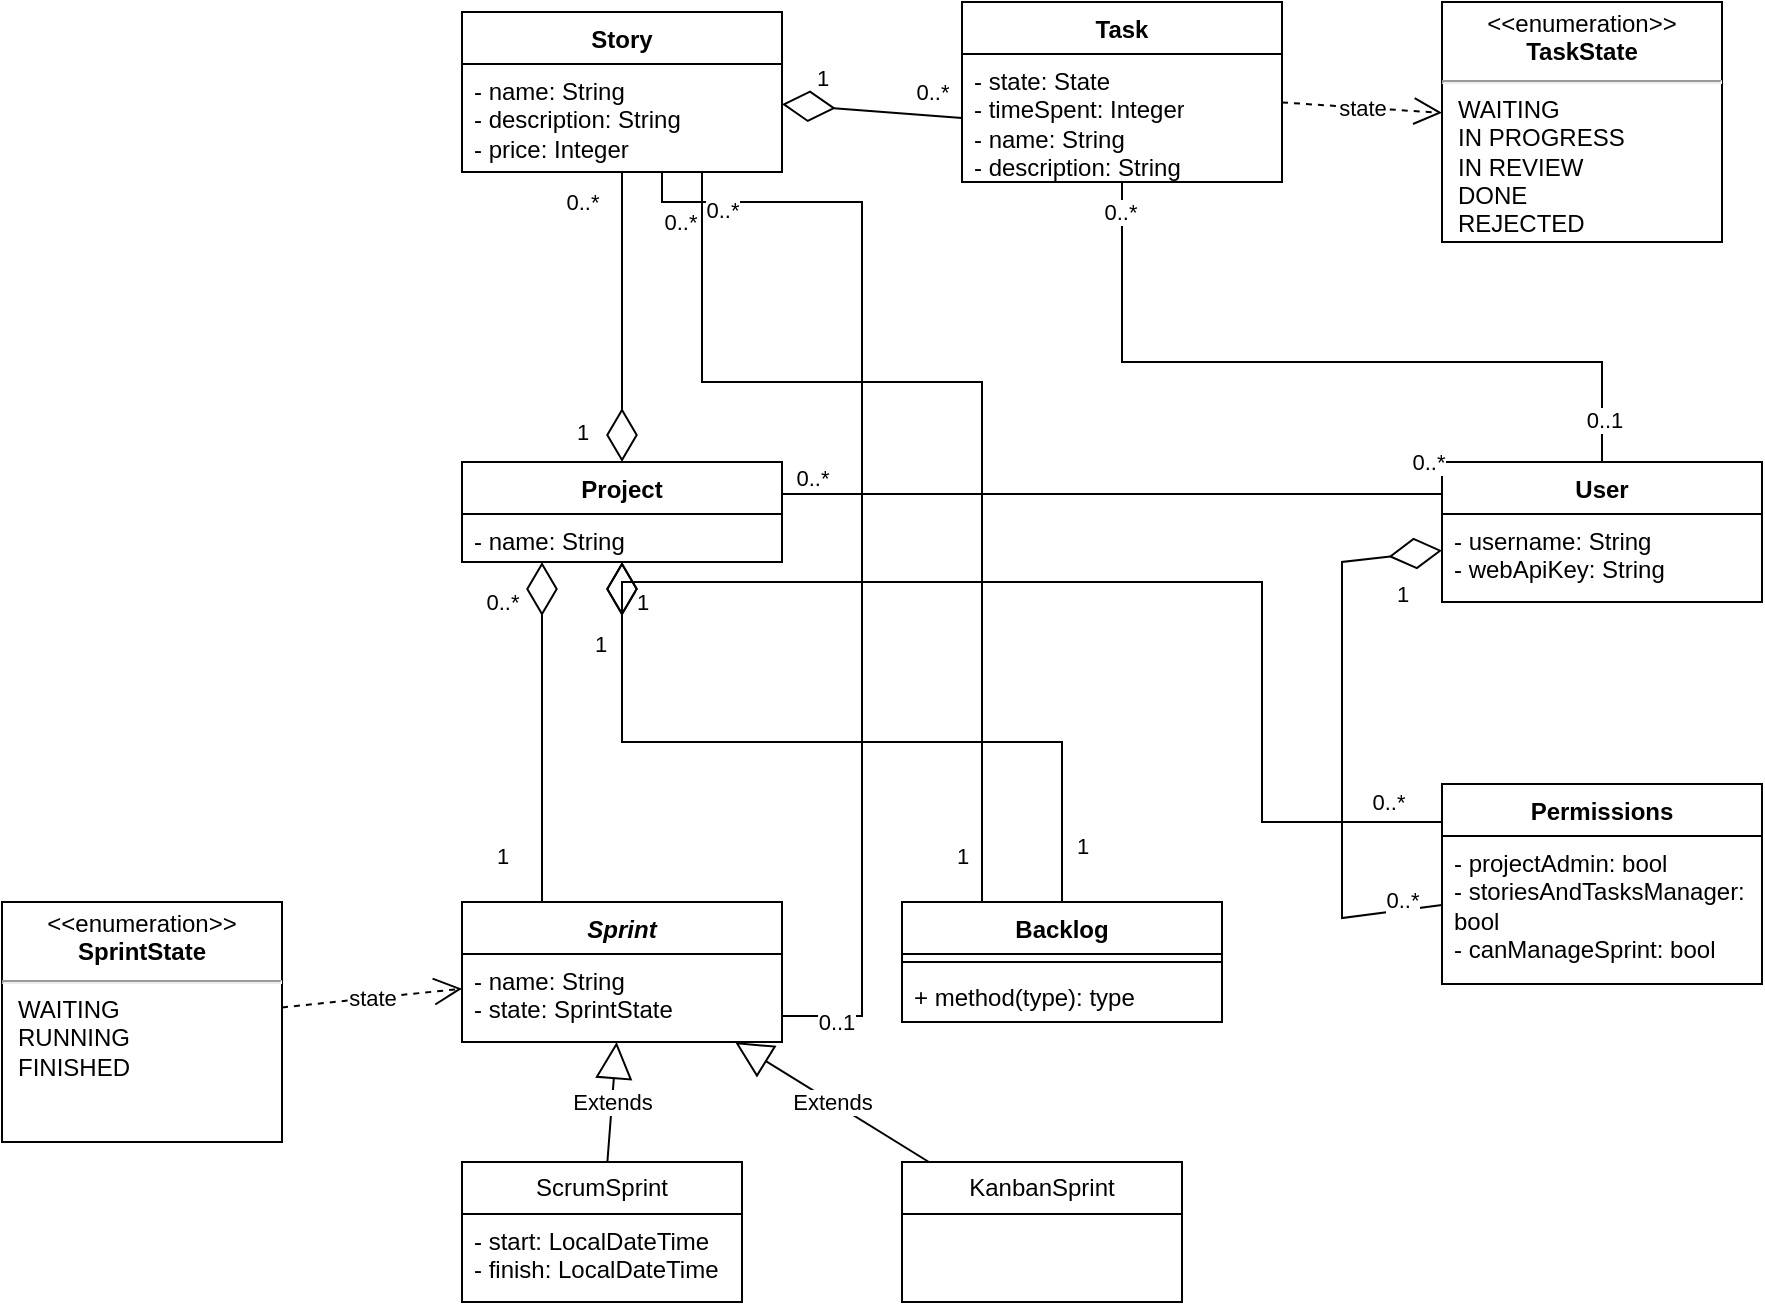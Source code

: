 <mxfile version="22.1.0" type="device">
  <diagram id="C5RBs43oDa-KdzZeNtuy" name="Page-1">
    <mxGraphModel dx="1994" dy="580" grid="1" gridSize="10" guides="1" tooltips="1" connect="1" arrows="1" fold="1" page="1" pageScale="1" pageWidth="827" pageHeight="1169" background="none" math="0" shadow="0">
      <root>
        <mxCell id="WIyWlLk6GJQsqaUBKTNV-0" />
        <mxCell id="WIyWlLk6GJQsqaUBKTNV-1" parent="WIyWlLk6GJQsqaUBKTNV-0" />
        <mxCell id="PWh56KOx5kr9GDurTwJb-14" style="edgeStyle=orthogonalEdgeStyle;rounded=0;orthogonalLoop=1;jettySize=auto;html=1;endArrow=diamondThin;endFill=0;endSize=24;" parent="WIyWlLk6GJQsqaUBKTNV-1" source="xTrlHvVz5tuh_iKy9N_Q-1" target="xTrlHvVz5tuh_iKy9N_Q-15" edge="1">
          <mxGeometry relative="1" as="geometry">
            <Array as="points">
              <mxPoint x="120" y="180" />
              <mxPoint x="120" y="180" />
            </Array>
          </mxGeometry>
        </mxCell>
        <mxCell id="PWh56KOx5kr9GDurTwJb-15" value="1" style="edgeLabel;html=1;align=center;verticalAlign=middle;resizable=0;points=[];" parent="PWh56KOx5kr9GDurTwJb-14" vertex="1" connectable="0">
          <mxGeometry x="0.849" y="-2" relative="1" as="geometry">
            <mxPoint x="-18" y="-4" as="offset" />
          </mxGeometry>
        </mxCell>
        <mxCell id="PWh56KOx5kr9GDurTwJb-16" value="0..*" style="edgeLabel;html=1;align=center;verticalAlign=middle;resizable=0;points=[];" parent="PWh56KOx5kr9GDurTwJb-14" vertex="1" connectable="0">
          <mxGeometry x="-0.879" y="-3" relative="1" as="geometry">
            <mxPoint x="-17" y="6" as="offset" />
          </mxGeometry>
        </mxCell>
        <mxCell id="xTrlHvVz5tuh_iKy9N_Q-1" value="Story" style="swimlane;fontStyle=1;align=center;verticalAlign=top;childLayout=stackLayout;horizontal=1;startSize=26;horizontalStack=0;resizeParent=1;resizeParentMax=0;resizeLast=0;collapsible=1;marginBottom=0;whiteSpace=wrap;html=1;" parent="WIyWlLk6GJQsqaUBKTNV-1" vertex="1">
          <mxGeometry x="40" y="35" width="160" height="80" as="geometry" />
        </mxCell>
        <mxCell id="xTrlHvVz5tuh_iKy9N_Q-2" value="- name: String&lt;br&gt;- description: String&lt;br&gt;- price: Integer&lt;br&gt;" style="text;strokeColor=none;fillColor=none;align=left;verticalAlign=top;spacingLeft=4;spacingRight=4;overflow=hidden;rotatable=0;points=[[0,0.5],[1,0.5]];portConstraint=eastwest;whiteSpace=wrap;html=1;" parent="xTrlHvVz5tuh_iKy9N_Q-1" vertex="1">
          <mxGeometry y="26" width="160" height="54" as="geometry" />
        </mxCell>
        <mxCell id="PWh56KOx5kr9GDurTwJb-37" style="edgeStyle=orthogonalEdgeStyle;rounded=0;orthogonalLoop=1;jettySize=auto;html=1;endArrow=none;endFill=0;" parent="WIyWlLk6GJQsqaUBKTNV-1" source="xTrlHvVz5tuh_iKy9N_Q-5" target="xTrlHvVz5tuh_iKy9N_Q-24" edge="1">
          <mxGeometry relative="1" as="geometry">
            <Array as="points">
              <mxPoint x="370" y="210" />
              <mxPoint x="610" y="210" />
            </Array>
          </mxGeometry>
        </mxCell>
        <mxCell id="PWh56KOx5kr9GDurTwJb-38" value="0..1" style="edgeLabel;html=1;align=center;verticalAlign=middle;resizable=0;points=[];" parent="PWh56KOx5kr9GDurTwJb-37" vertex="1" connectable="0">
          <mxGeometry x="0.886" y="1" relative="1" as="geometry">
            <mxPoint as="offset" />
          </mxGeometry>
        </mxCell>
        <mxCell id="PWh56KOx5kr9GDurTwJb-39" value="0..*" style="edgeLabel;html=1;align=center;verticalAlign=middle;resizable=0;points=[];" parent="PWh56KOx5kr9GDurTwJb-37" vertex="1" connectable="0">
          <mxGeometry x="-0.924" y="-1" relative="1" as="geometry">
            <mxPoint as="offset" />
          </mxGeometry>
        </mxCell>
        <mxCell id="xTrlHvVz5tuh_iKy9N_Q-5" value="Task" style="swimlane;fontStyle=1;align=center;verticalAlign=top;childLayout=stackLayout;horizontal=1;startSize=26;horizontalStack=0;resizeParent=1;resizeParentMax=0;resizeLast=0;collapsible=1;marginBottom=0;whiteSpace=wrap;html=1;" parent="WIyWlLk6GJQsqaUBKTNV-1" vertex="1">
          <mxGeometry x="290" y="30" width="160" height="90" as="geometry" />
        </mxCell>
        <mxCell id="xTrlHvVz5tuh_iKy9N_Q-6" value="- state: State&lt;br&gt;- timeSpent: Integer&lt;br&gt;- name: String&lt;br&gt;- description: String" style="text;strokeColor=none;fillColor=none;align=left;verticalAlign=top;spacingLeft=4;spacingRight=4;overflow=hidden;rotatable=0;points=[[0,0.5],[1,0.5]];portConstraint=eastwest;whiteSpace=wrap;html=1;" parent="xTrlHvVz5tuh_iKy9N_Q-5" vertex="1">
          <mxGeometry y="26" width="160" height="64" as="geometry" />
        </mxCell>
        <mxCell id="xTrlHvVz5tuh_iKy9N_Q-10" value="&lt;p style=&quot;margin:0px;margin-top:4px;text-align:center;&quot;&gt;&amp;lt;&amp;lt;enumeration&amp;gt;&amp;gt;&lt;br&gt;&lt;b&gt;TaskState&lt;/b&gt;&lt;/p&gt;&lt;hr&gt;&lt;p style=&quot;margin:0px;margin-left:8px;text-align:left;&quot;&gt;WAITING&lt;/p&gt;&lt;p style=&quot;margin:0px;margin-left:8px;text-align:left;&quot;&gt;IN PROGRESS&lt;/p&gt;&lt;p style=&quot;margin:0px;margin-left:8px;text-align:left;&quot;&gt;IN REVIEW&lt;/p&gt;&lt;p style=&quot;margin:0px;margin-left:8px;text-align:left;&quot;&gt;DONE&lt;/p&gt;&lt;p style=&quot;margin:0px;margin-left:8px;text-align:left;&quot;&gt;REJECTED&lt;/p&gt;" style="shape=rect;html=1;overflow=fill;whiteSpace=wrap;" parent="WIyWlLk6GJQsqaUBKTNV-1" vertex="1">
          <mxGeometry x="530" y="30" width="140" height="120" as="geometry" />
        </mxCell>
        <mxCell id="PWh56KOx5kr9GDurTwJb-28" style="edgeStyle=orthogonalEdgeStyle;rounded=0;orthogonalLoop=1;jettySize=auto;html=1;endArrow=none;endFill=0;startArrow=diamondThin;startFill=0;endSize=6;startSize=24;" parent="WIyWlLk6GJQsqaUBKTNV-1" source="xTrlHvVz5tuh_iKy9N_Q-15" target="uIMDCcuASkyKj_ybHEdO-4" edge="1">
          <mxGeometry relative="1" as="geometry">
            <Array as="points">
              <mxPoint x="80" y="420" />
              <mxPoint x="80" y="420" />
            </Array>
          </mxGeometry>
        </mxCell>
        <mxCell id="PWh56KOx5kr9GDurTwJb-29" value="0..*" style="edgeLabel;html=1;align=center;verticalAlign=middle;resizable=0;points=[];" parent="PWh56KOx5kr9GDurTwJb-28" vertex="1" connectable="0">
          <mxGeometry x="-0.765" relative="1" as="geometry">
            <mxPoint x="-20" as="offset" />
          </mxGeometry>
        </mxCell>
        <mxCell id="PWh56KOx5kr9GDurTwJb-30" value="1" style="edgeLabel;html=1;align=center;verticalAlign=middle;resizable=0;points=[];" parent="PWh56KOx5kr9GDurTwJb-28" vertex="1" connectable="0">
          <mxGeometry x="0.727" relative="1" as="geometry">
            <mxPoint x="-20" as="offset" />
          </mxGeometry>
        </mxCell>
        <mxCell id="xTrlHvVz5tuh_iKy9N_Q-15" value="Project" style="swimlane;fontStyle=1;align=center;verticalAlign=top;childLayout=stackLayout;horizontal=1;startSize=26;horizontalStack=0;resizeParent=1;resizeParentMax=0;resizeLast=0;collapsible=1;marginBottom=0;whiteSpace=wrap;html=1;" parent="WIyWlLk6GJQsqaUBKTNV-1" vertex="1">
          <mxGeometry x="40" y="260" width="160" height="50" as="geometry" />
        </mxCell>
        <mxCell id="xTrlHvVz5tuh_iKy9N_Q-16" value="- name: String" style="text;strokeColor=none;fillColor=none;align=left;verticalAlign=top;spacingLeft=4;spacingRight=4;overflow=hidden;rotatable=0;points=[[0,0.5],[1,0.5]];portConstraint=eastwest;whiteSpace=wrap;html=1;" parent="xTrlHvVz5tuh_iKy9N_Q-15" vertex="1">
          <mxGeometry y="26" width="160" height="24" as="geometry" />
        </mxCell>
        <mxCell id="xTrlHvVz5tuh_iKy9N_Q-19" value="Permissions" style="swimlane;fontStyle=1;align=center;verticalAlign=top;childLayout=stackLayout;horizontal=1;startSize=26;horizontalStack=0;resizeParent=1;resizeParentMax=0;resizeLast=0;collapsible=1;marginBottom=0;whiteSpace=wrap;html=1;" parent="WIyWlLk6GJQsqaUBKTNV-1" vertex="1">
          <mxGeometry x="530" y="421" width="160" height="100" as="geometry" />
        </mxCell>
        <mxCell id="xTrlHvVz5tuh_iKy9N_Q-20" value="- projectAdmin: bool&lt;br&gt;- storiesAndTasksManager: bool&lt;br&gt;- canManageSprint: bool" style="text;strokeColor=none;fillColor=none;align=left;verticalAlign=top;spacingLeft=4;spacingRight=4;overflow=hidden;rotatable=0;points=[[0,0.5],[1,0.5]];portConstraint=eastwest;whiteSpace=wrap;html=1;" parent="xTrlHvVz5tuh_iKy9N_Q-19" vertex="1">
          <mxGeometry y="26" width="160" height="74" as="geometry" />
        </mxCell>
        <mxCell id="xTrlHvVz5tuh_iKy9N_Q-24" value="User" style="swimlane;fontStyle=1;align=center;verticalAlign=top;childLayout=stackLayout;horizontal=1;startSize=26;horizontalStack=0;resizeParent=1;resizeParentMax=0;resizeLast=0;collapsible=1;marginBottom=0;whiteSpace=wrap;html=1;" parent="WIyWlLk6GJQsqaUBKTNV-1" vertex="1">
          <mxGeometry x="530" y="260" width="160" height="70" as="geometry" />
        </mxCell>
        <mxCell id="xTrlHvVz5tuh_iKy9N_Q-25" value="- username: String&lt;br&gt;- webApiKey: String" style="text;strokeColor=none;fillColor=none;align=left;verticalAlign=top;spacingLeft=4;spacingRight=4;overflow=hidden;rotatable=0;points=[[0,0.5],[1,0.5]];portConstraint=eastwest;whiteSpace=wrap;html=1;" parent="xTrlHvVz5tuh_iKy9N_Q-24" vertex="1">
          <mxGeometry y="26" width="160" height="44" as="geometry" />
        </mxCell>
        <mxCell id="PWh56KOx5kr9GDurTwJb-31" style="edgeStyle=orthogonalEdgeStyle;rounded=0;orthogonalLoop=1;jettySize=auto;html=1;endArrow=none;endFill=0;" parent="WIyWlLk6GJQsqaUBKTNV-1" source="uIMDCcuASkyKj_ybHEdO-4" target="xTrlHvVz5tuh_iKy9N_Q-1" edge="1">
          <mxGeometry relative="1" as="geometry">
            <Array as="points">
              <mxPoint x="240" y="537" />
              <mxPoint x="240" y="130" />
              <mxPoint x="140" y="130" />
            </Array>
          </mxGeometry>
        </mxCell>
        <mxCell id="PWh56KOx5kr9GDurTwJb-32" value="0..1" style="edgeLabel;html=1;align=center;verticalAlign=middle;resizable=0;points=[];" parent="PWh56KOx5kr9GDurTwJb-31" vertex="1" connectable="0">
          <mxGeometry x="-0.905" y="-3" relative="1" as="geometry">
            <mxPoint as="offset" />
          </mxGeometry>
        </mxCell>
        <mxCell id="PWh56KOx5kr9GDurTwJb-33" value="0..*" style="edgeLabel;html=1;align=center;verticalAlign=middle;resizable=0;points=[];" parent="PWh56KOx5kr9GDurTwJb-31" vertex="1" connectable="0">
          <mxGeometry x="0.896" relative="1" as="geometry">
            <mxPoint x="-5" y="10" as="offset" />
          </mxGeometry>
        </mxCell>
        <mxCell id="uIMDCcuASkyKj_ybHEdO-4" value="&lt;i&gt;Sprint&lt;/i&gt;" style="swimlane;fontStyle=1;align=center;verticalAlign=top;childLayout=stackLayout;horizontal=1;startSize=26;horizontalStack=0;resizeParent=1;resizeParentMax=0;resizeLast=0;collapsible=1;marginBottom=0;whiteSpace=wrap;html=1;" parent="WIyWlLk6GJQsqaUBKTNV-1" vertex="1">
          <mxGeometry x="40" y="480" width="160" height="70" as="geometry" />
        </mxCell>
        <mxCell id="uIMDCcuASkyKj_ybHEdO-5" value="- name: String&lt;br&gt;- state: SprintState" style="text;strokeColor=none;fillColor=none;align=left;verticalAlign=top;spacingLeft=4;spacingRight=4;overflow=hidden;rotatable=0;points=[[0,0.5],[1,0.5]];portConstraint=eastwest;whiteSpace=wrap;html=1;" parent="uIMDCcuASkyKj_ybHEdO-4" vertex="1">
          <mxGeometry y="26" width="160" height="44" as="geometry" />
        </mxCell>
        <mxCell id="PWh56KOx5kr9GDurTwJb-34" style="edgeStyle=orthogonalEdgeStyle;rounded=0;orthogonalLoop=1;jettySize=auto;html=1;endArrow=none;endFill=0;" parent="WIyWlLk6GJQsqaUBKTNV-1" source="uIMDCcuASkyKj_ybHEdO-8" target="xTrlHvVz5tuh_iKy9N_Q-1" edge="1">
          <mxGeometry relative="1" as="geometry">
            <Array as="points">
              <mxPoint x="300" y="220" />
              <mxPoint x="160" y="220" />
            </Array>
          </mxGeometry>
        </mxCell>
        <mxCell id="PWh56KOx5kr9GDurTwJb-35" value="1" style="edgeLabel;html=1;align=center;verticalAlign=middle;resizable=0;points=[];" parent="PWh56KOx5kr9GDurTwJb-34" vertex="1" connectable="0">
          <mxGeometry x="-0.907" y="-1" relative="1" as="geometry">
            <mxPoint x="-11" as="offset" />
          </mxGeometry>
        </mxCell>
        <mxCell id="PWh56KOx5kr9GDurTwJb-36" value="0..*" style="edgeLabel;html=1;align=center;verticalAlign=middle;resizable=0;points=[];" parent="PWh56KOx5kr9GDurTwJb-34" vertex="1" connectable="0">
          <mxGeometry x="0.924" y="-2" relative="1" as="geometry">
            <mxPoint x="8" as="offset" />
          </mxGeometry>
        </mxCell>
        <mxCell id="uIMDCcuASkyKj_ybHEdO-8" value="Backlog" style="swimlane;fontStyle=1;align=center;verticalAlign=top;childLayout=stackLayout;horizontal=1;startSize=26;horizontalStack=0;resizeParent=1;resizeParentMax=0;resizeLast=0;collapsible=1;marginBottom=0;whiteSpace=wrap;html=1;" parent="WIyWlLk6GJQsqaUBKTNV-1" vertex="1">
          <mxGeometry x="260" y="480" width="160" height="60" as="geometry" />
        </mxCell>
        <mxCell id="uIMDCcuASkyKj_ybHEdO-10" value="" style="line;strokeWidth=1;fillColor=none;align=left;verticalAlign=middle;spacingTop=-1;spacingLeft=3;spacingRight=3;rotatable=0;labelPosition=right;points=[];portConstraint=eastwest;strokeColor=inherit;" parent="uIMDCcuASkyKj_ybHEdO-8" vertex="1">
          <mxGeometry y="26" width="160" height="8" as="geometry" />
        </mxCell>
        <mxCell id="uIMDCcuASkyKj_ybHEdO-11" value="+ method(type): type" style="text;strokeColor=none;fillColor=none;align=left;verticalAlign=top;spacingLeft=4;spacingRight=4;overflow=hidden;rotatable=0;points=[[0,0.5],[1,0.5]];portConstraint=eastwest;whiteSpace=wrap;html=1;" parent="uIMDCcuASkyKj_ybHEdO-8" vertex="1">
          <mxGeometry y="34" width="160" height="26" as="geometry" />
        </mxCell>
        <mxCell id="PWh56KOx5kr9GDurTwJb-0" value="" style="endArrow=diamondThin;endFill=0;endSize=24;html=1;rounded=0;exitX=0;exitY=0.5;exitDx=0;exitDy=0;" parent="WIyWlLk6GJQsqaUBKTNV-1" source="xTrlHvVz5tuh_iKy9N_Q-6" target="xTrlHvVz5tuh_iKy9N_Q-1" edge="1">
          <mxGeometry width="160" relative="1" as="geometry">
            <mxPoint x="350" y="220" as="sourcePoint" />
            <mxPoint x="510" y="220" as="targetPoint" />
          </mxGeometry>
        </mxCell>
        <mxCell id="PWh56KOx5kr9GDurTwJb-3" value="0..*" style="edgeLabel;html=1;align=center;verticalAlign=middle;resizable=0;points=[];" parent="PWh56KOx5kr9GDurTwJb-0" vertex="1" connectable="0">
          <mxGeometry x="-0.656" y="-1" relative="1" as="geometry">
            <mxPoint y="-11" as="offset" />
          </mxGeometry>
        </mxCell>
        <mxCell id="PWh56KOx5kr9GDurTwJb-4" value="1" style="edgeLabel;html=1;align=center;verticalAlign=middle;resizable=0;points=[];" parent="PWh56KOx5kr9GDurTwJb-0" vertex="1" connectable="0">
          <mxGeometry x="0.562" y="-3" relative="1" as="geometry">
            <mxPoint y="-12" as="offset" />
          </mxGeometry>
        </mxCell>
        <mxCell id="PWh56KOx5kr9GDurTwJb-5" value="" style="endArrow=diamondThin;endFill=0;endSize=24;html=1;rounded=0;" parent="WIyWlLk6GJQsqaUBKTNV-1" source="xTrlHvVz5tuh_iKy9N_Q-19" target="xTrlHvVz5tuh_iKy9N_Q-24" edge="1">
          <mxGeometry width="160" relative="1" as="geometry">
            <mxPoint x="380" y="260" as="sourcePoint" />
            <mxPoint x="540" y="260" as="targetPoint" />
            <Array as="points">
              <mxPoint x="480" y="488" />
              <mxPoint x="480" y="310" />
            </Array>
          </mxGeometry>
        </mxCell>
        <mxCell id="PWh56KOx5kr9GDurTwJb-6" value="0..*" style="edgeLabel;html=1;align=center;verticalAlign=middle;resizable=0;points=[];" parent="PWh56KOx5kr9GDurTwJb-5" vertex="1" connectable="0">
          <mxGeometry x="-0.538" relative="1" as="geometry">
            <mxPoint x="30" y="5" as="offset" />
          </mxGeometry>
        </mxCell>
        <mxCell id="PWh56KOx5kr9GDurTwJb-7" value="1" style="edgeLabel;html=1;align=center;verticalAlign=middle;resizable=0;points=[];" parent="PWh56KOx5kr9GDurTwJb-5" vertex="1" connectable="0">
          <mxGeometry x="0.531" y="-2" relative="1" as="geometry">
            <mxPoint x="28" y="1" as="offset" />
          </mxGeometry>
        </mxCell>
        <mxCell id="PWh56KOx5kr9GDurTwJb-18" style="edgeStyle=orthogonalEdgeStyle;rounded=0;orthogonalLoop=1;jettySize=auto;html=1;entryX=0;entryY=0.15;entryDx=0;entryDy=0;entryPerimeter=0;endArrow=none;endFill=0;" parent="WIyWlLk6GJQsqaUBKTNV-1" source="xTrlHvVz5tuh_iKy9N_Q-15" target="xTrlHvVz5tuh_iKy9N_Q-24" edge="1">
          <mxGeometry relative="1" as="geometry">
            <Array as="points">
              <mxPoint x="290" y="276" />
              <mxPoint x="290" y="276" />
            </Array>
          </mxGeometry>
        </mxCell>
        <mxCell id="PWh56KOx5kr9GDurTwJb-19" value="0..*" style="edgeLabel;html=1;align=center;verticalAlign=middle;resizable=0;points=[];" parent="PWh56KOx5kr9GDurTwJb-18" vertex="1" connectable="0">
          <mxGeometry x="0.923" y="2" relative="1" as="geometry">
            <mxPoint y="-14" as="offset" />
          </mxGeometry>
        </mxCell>
        <mxCell id="PWh56KOx5kr9GDurTwJb-20" value="0..*" style="edgeLabel;html=1;align=center;verticalAlign=middle;resizable=0;points=[];" parent="PWh56KOx5kr9GDurTwJb-18" vertex="1" connectable="0">
          <mxGeometry x="-0.915" y="2" relative="1" as="geometry">
            <mxPoint y="-6" as="offset" />
          </mxGeometry>
        </mxCell>
        <mxCell id="PWh56KOx5kr9GDurTwJb-21" style="edgeStyle=orthogonalEdgeStyle;rounded=0;orthogonalLoop=1;jettySize=auto;html=1;endArrow=none;endFill=0;startArrow=diamondThin;startFill=0;endSize=6;startSize=24;" parent="WIyWlLk6GJQsqaUBKTNV-1" source="xTrlHvVz5tuh_iKy9N_Q-15" target="xTrlHvVz5tuh_iKy9N_Q-19" edge="1">
          <mxGeometry relative="1" as="geometry">
            <Array as="points">
              <mxPoint x="440" y="320" />
              <mxPoint x="440" y="440" />
            </Array>
          </mxGeometry>
        </mxCell>
        <mxCell id="PWh56KOx5kr9GDurTwJb-22" value="1" style="edgeLabel;html=1;align=center;verticalAlign=middle;resizable=0;points=[];" parent="PWh56KOx5kr9GDurTwJb-21" vertex="1" connectable="0">
          <mxGeometry x="-0.853" y="2" relative="1" as="geometry">
            <mxPoint x="-20" y="12" as="offset" />
          </mxGeometry>
        </mxCell>
        <mxCell id="PWh56KOx5kr9GDurTwJb-23" value="0..*" style="edgeLabel;html=1;align=center;verticalAlign=middle;resizable=0;points=[];" parent="PWh56KOx5kr9GDurTwJb-21" vertex="1" connectable="0">
          <mxGeometry x="0.898" y="4" relative="1" as="geometry">
            <mxPoint y="-6" as="offset" />
          </mxGeometry>
        </mxCell>
        <mxCell id="PWh56KOx5kr9GDurTwJb-24" style="edgeStyle=orthogonalEdgeStyle;rounded=0;orthogonalLoop=1;jettySize=auto;html=1;startArrow=diamondThin;startFill=0;endArrow=none;endFill=0;strokeWidth=1;endSize=6;startSize=24;" parent="WIyWlLk6GJQsqaUBKTNV-1" source="xTrlHvVz5tuh_iKy9N_Q-15" target="uIMDCcuASkyKj_ybHEdO-8" edge="1">
          <mxGeometry relative="1" as="geometry">
            <Array as="points">
              <mxPoint x="120" y="400" />
              <mxPoint x="340" y="400" />
            </Array>
          </mxGeometry>
        </mxCell>
        <mxCell id="PWh56KOx5kr9GDurTwJb-25" value="1" style="edgeLabel;html=1;align=center;verticalAlign=middle;resizable=0;points=[];" parent="PWh56KOx5kr9GDurTwJb-24" vertex="1" connectable="0">
          <mxGeometry x="-0.83" relative="1" as="geometry">
            <mxPoint x="-11" y="8" as="offset" />
          </mxGeometry>
        </mxCell>
        <mxCell id="PWh56KOx5kr9GDurTwJb-26" value="1" style="edgeLabel;html=1;align=center;verticalAlign=middle;resizable=0;points=[];rotation=0;" parent="PWh56KOx5kr9GDurTwJb-24" vertex="1" connectable="0">
          <mxGeometry x="0.856" y="-1" relative="1" as="geometry">
            <mxPoint x="11" as="offset" />
          </mxGeometry>
        </mxCell>
        <mxCell id="PWh56KOx5kr9GDurTwJb-27" value="state" style="endArrow=open;endSize=12;dashed=1;html=1;rounded=0;" parent="WIyWlLk6GJQsqaUBKTNV-1" source="xTrlHvVz5tuh_iKy9N_Q-5" target="xTrlHvVz5tuh_iKy9N_Q-10" edge="1">
          <mxGeometry width="160" relative="1" as="geometry">
            <mxPoint x="380" y="290" as="sourcePoint" />
            <mxPoint x="540" y="290" as="targetPoint" />
          </mxGeometry>
        </mxCell>
        <mxCell id="YIDN6T3dUNPFqhkAnn3O-1" value="&lt;p style=&quot;margin:0px;margin-top:4px;text-align:center;&quot;&gt;&amp;lt;&amp;lt;enumeration&amp;gt;&amp;gt;&lt;br&gt;&lt;b&gt;SprintState&lt;/b&gt;&lt;/p&gt;&lt;hr&gt;&lt;p style=&quot;margin:0px;margin-left:8px;text-align:left;&quot;&gt;WAITING&lt;/p&gt;&lt;p style=&quot;margin:0px;margin-left:8px;text-align:left;&quot;&gt;RUNNING&lt;/p&gt;&lt;p style=&quot;margin:0px;margin-left:8px;text-align:left;&quot;&gt;FINISHED&lt;/p&gt;" style="shape=rect;html=1;overflow=fill;whiteSpace=wrap;" vertex="1" parent="WIyWlLk6GJQsqaUBKTNV-1">
          <mxGeometry x="-190" y="480" width="140" height="120" as="geometry" />
        </mxCell>
        <mxCell id="YIDN6T3dUNPFqhkAnn3O-2" value="state" style="endArrow=open;endSize=12;dashed=1;html=1;rounded=0;" edge="1" parent="WIyWlLk6GJQsqaUBKTNV-1" source="YIDN6T3dUNPFqhkAnn3O-1" target="uIMDCcuASkyKj_ybHEdO-4">
          <mxGeometry width="160" relative="1" as="geometry">
            <mxPoint x="-30" y="410" as="sourcePoint" />
            <mxPoint x="50" y="415" as="targetPoint" />
          </mxGeometry>
        </mxCell>
        <mxCell id="YIDN6T3dUNPFqhkAnn3O-3" value="ScrumSprint" style="swimlane;fontStyle=0;childLayout=stackLayout;horizontal=1;startSize=26;fillColor=none;horizontalStack=0;resizeParent=1;resizeParentMax=0;resizeLast=0;collapsible=1;marginBottom=0;whiteSpace=wrap;html=1;" vertex="1" parent="WIyWlLk6GJQsqaUBKTNV-1">
          <mxGeometry x="40" y="610" width="140" height="70" as="geometry" />
        </mxCell>
        <mxCell id="YIDN6T3dUNPFqhkAnn3O-4" value="- start: LocalDateTime&lt;br&gt;- finish: LocalDateTime" style="text;strokeColor=none;fillColor=none;align=left;verticalAlign=top;spacingLeft=4;spacingRight=4;overflow=hidden;rotatable=0;points=[[0,0.5],[1,0.5]];portConstraint=eastwest;whiteSpace=wrap;html=1;" vertex="1" parent="YIDN6T3dUNPFqhkAnn3O-3">
          <mxGeometry y="26" width="140" height="44" as="geometry" />
        </mxCell>
        <mxCell id="YIDN6T3dUNPFqhkAnn3O-7" value="KanbanSprint" style="swimlane;fontStyle=0;childLayout=stackLayout;horizontal=1;startSize=26;fillColor=none;horizontalStack=0;resizeParent=1;resizeParentMax=0;resizeLast=0;collapsible=1;marginBottom=0;whiteSpace=wrap;html=1;" vertex="1" parent="WIyWlLk6GJQsqaUBKTNV-1">
          <mxGeometry x="260" y="610" width="140" height="70" as="geometry" />
        </mxCell>
        <mxCell id="YIDN6T3dUNPFqhkAnn3O-9" value="Extends" style="endArrow=block;endSize=16;endFill=0;html=1;rounded=0;" edge="1" parent="WIyWlLk6GJQsqaUBKTNV-1" source="YIDN6T3dUNPFqhkAnn3O-7" target="uIMDCcuASkyKj_ybHEdO-4">
          <mxGeometry width="160" relative="1" as="geometry">
            <mxPoint x="270" y="600" as="sourcePoint" />
            <mxPoint x="430" y="600" as="targetPoint" />
          </mxGeometry>
        </mxCell>
        <mxCell id="YIDN6T3dUNPFqhkAnn3O-10" value="Extends" style="endArrow=block;endSize=16;endFill=0;html=1;rounded=0;" edge="1" parent="WIyWlLk6GJQsqaUBKTNV-1" source="YIDN6T3dUNPFqhkAnn3O-3" target="uIMDCcuASkyKj_ybHEdO-4">
          <mxGeometry width="160" relative="1" as="geometry">
            <mxPoint x="283" y="620" as="sourcePoint" />
            <mxPoint x="187" y="560" as="targetPoint" />
          </mxGeometry>
        </mxCell>
      </root>
    </mxGraphModel>
  </diagram>
</mxfile>
